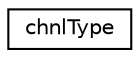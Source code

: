 digraph "Graphical Class Hierarchy"
{
 // LATEX_PDF_SIZE
  edge [fontname="Helvetica",fontsize="10",labelfontname="Helvetica",labelfontsize="10"];
  node [fontname="Helvetica",fontsize="10",shape=record];
  rankdir="LR";
  Node0 [label="chnlType",height=0.2,width=0.4,color="black", fillcolor="white", style="filled",URL="$classchnl_type.html",tooltip="Channel type, used in I/O."];
}
